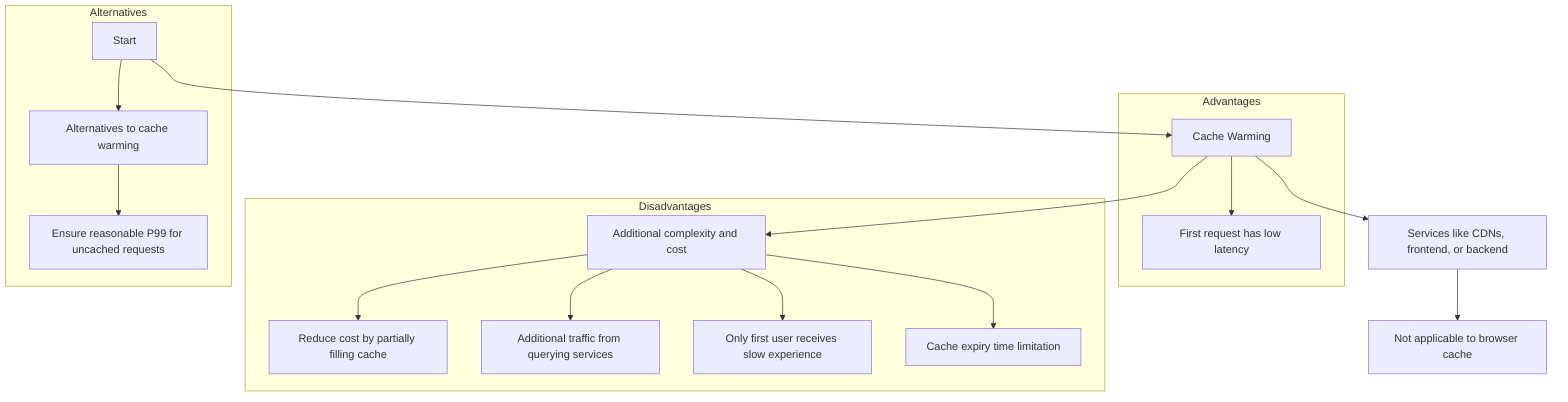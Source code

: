 graph TD;

    start[Start] --> cacheWarming[Cache Warming];
    cacheWarming --> services[Services like CDNs, frontend, or backend];
    services --> notBrowser[Not applicable to browser cache];

    subgraph Advantages
        cacheWarming --> sameLowLatency[First request has low latency];
    end

    subgraph Disadvantages
        cacheWarming --> complexityCost[Additional complexity and cost];
        complexityCost --> reduceCost[Reduce cost by partially filling cache];
        complexityCost --> additionalTraffic[Additional traffic from querying services];
        complexityCost --> slowExperience[Only first user receives slow experience];
        complexityCost --> cacheExpiryTime[Cache expiry time limitation];
    end

    subgraph Alternatives
        start --> alternatives[Alternatives to cache warming];
        alternatives --> reasonableP99[Ensure reasonable P99 for uncached requests];
    end